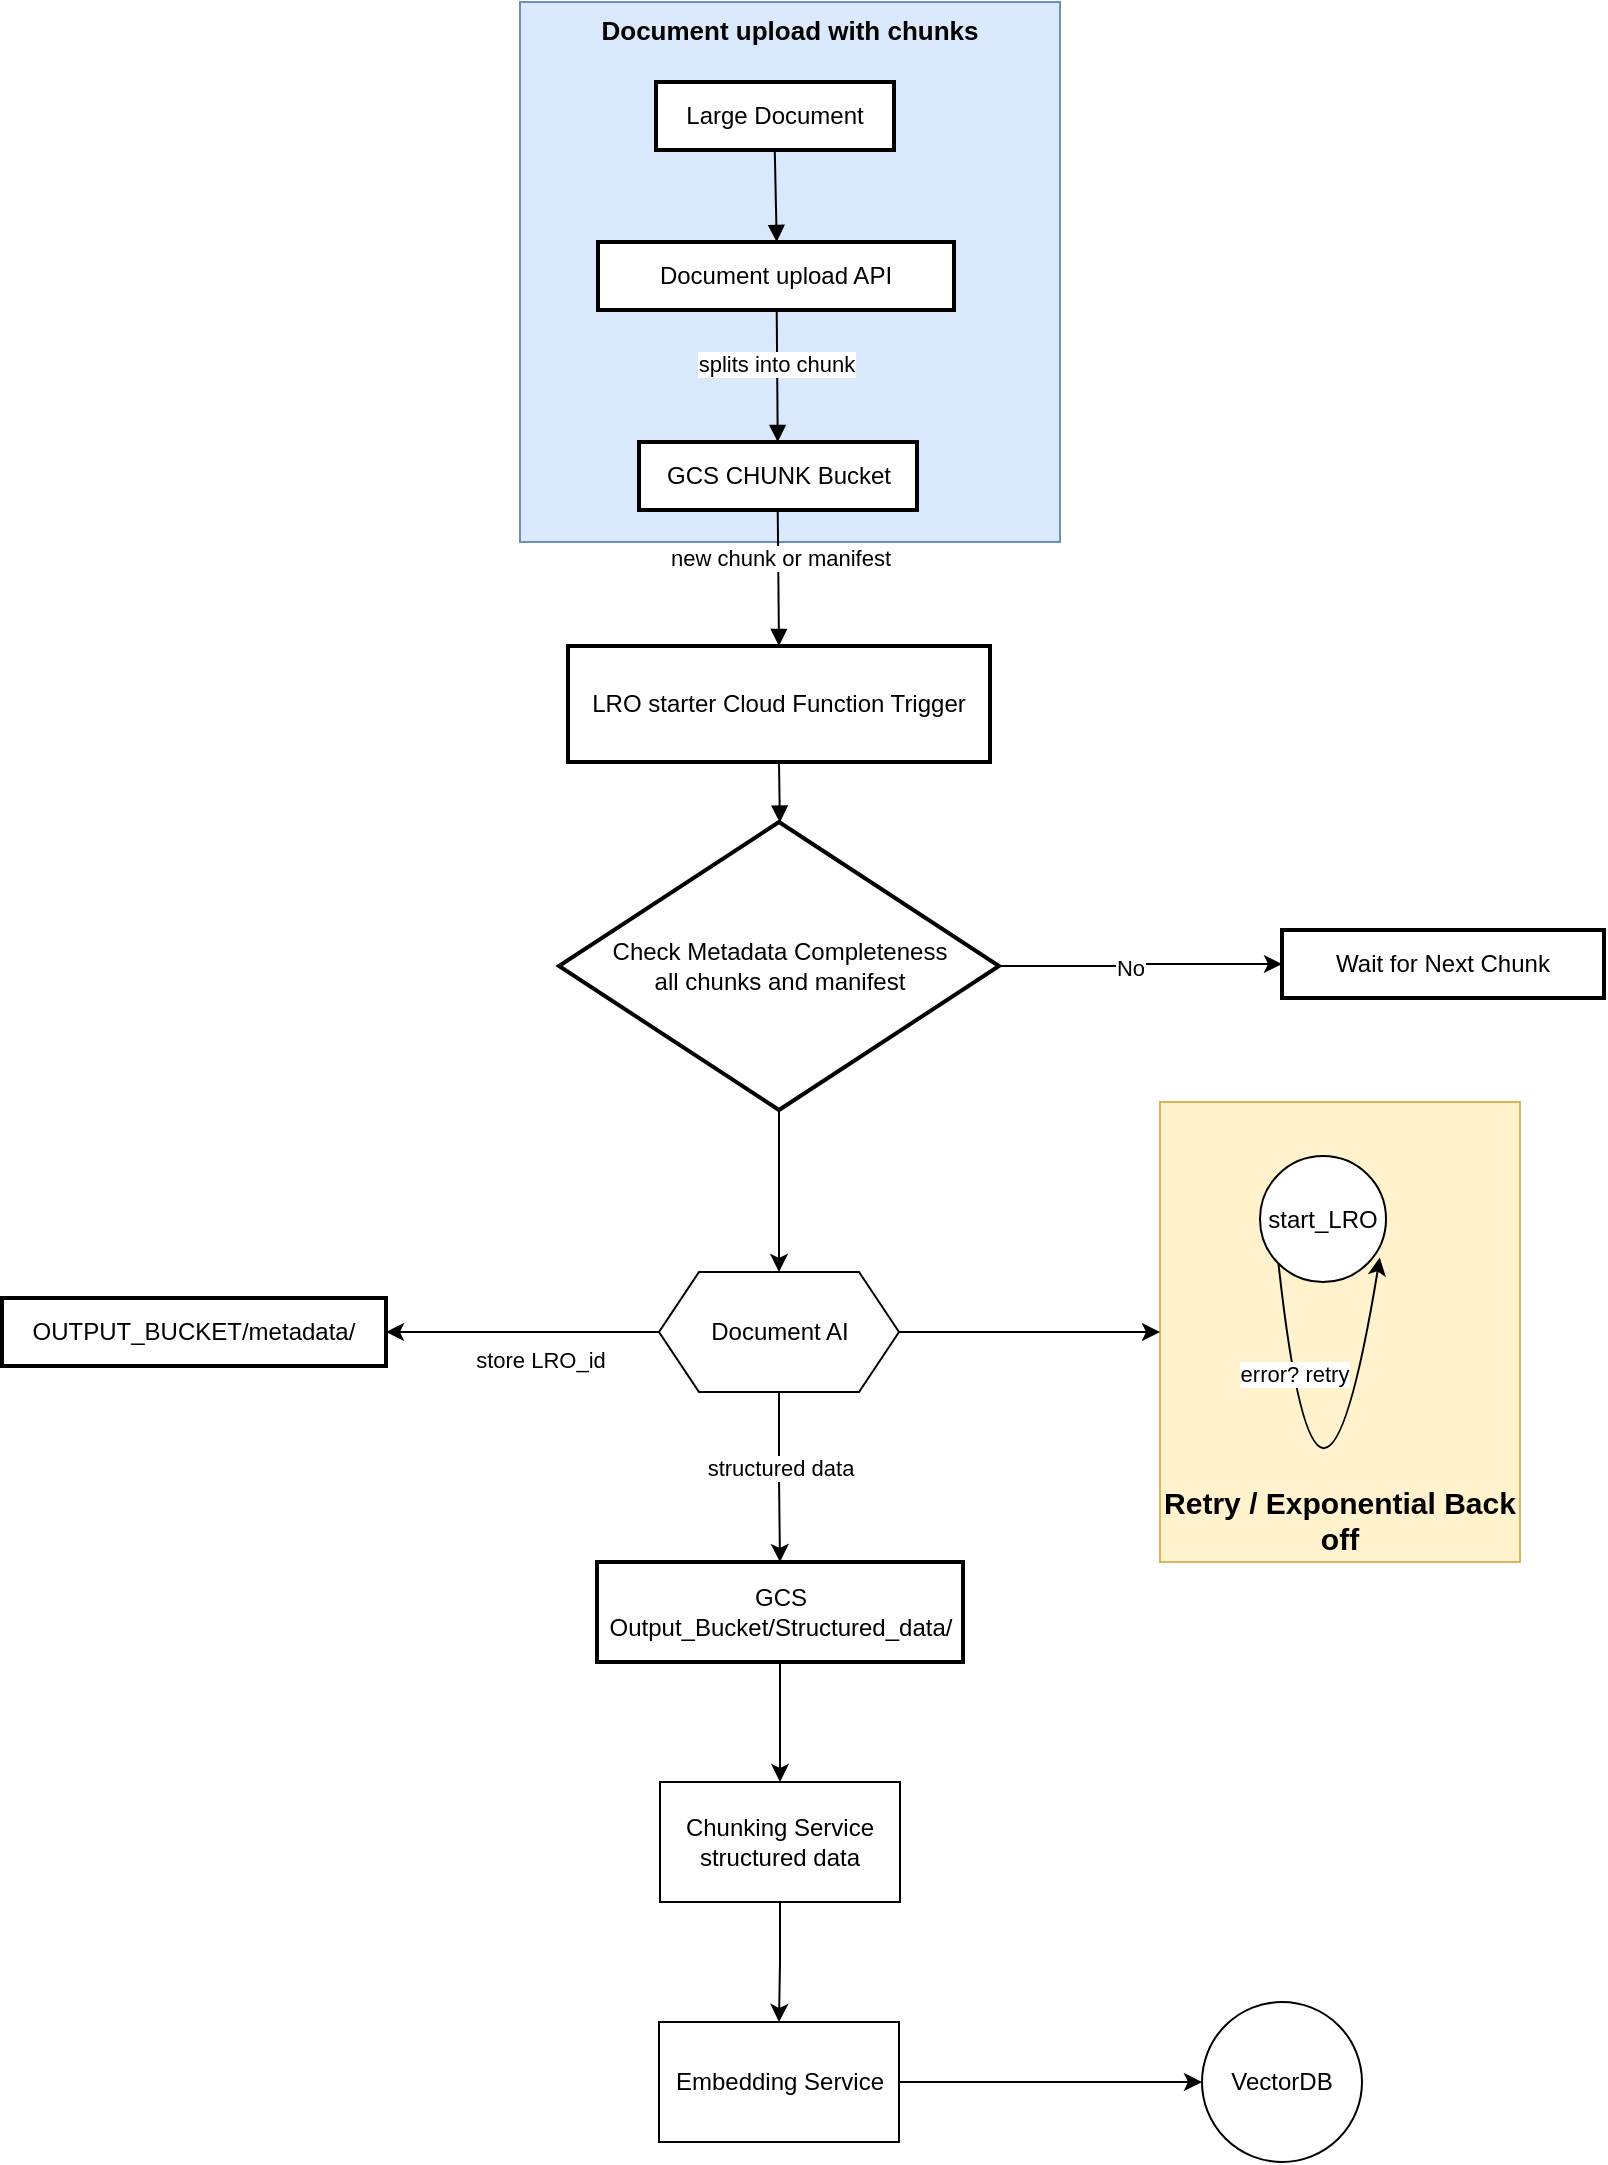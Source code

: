 <mxfile version="21.6.8" type="device">
  <diagram name="Page-1" id="K1iN2CGBCRCByr8UfI75">
    <mxGraphModel dx="1828" dy="566" grid="1" gridSize="10" guides="1" tooltips="1" connect="1" arrows="1" fold="1" page="1" pageScale="1" pageWidth="850" pageHeight="1100" math="0" shadow="0">
      <root>
        <mxCell id="0" />
        <mxCell id="1" parent="0" />
        <mxCell id="Ngen-1MSQVI-7FVYuGFS-134" value="Retry / Exponential Back off" style="rounded=0;whiteSpace=wrap;html=1;fillColor=#fff2cc;strokeColor=#d6b656;verticalAlign=bottom;fontStyle=1;fontSize=15;" vertex="1" parent="1">
          <mxGeometry x="500" y="910" width="180" height="230" as="geometry" />
        </mxCell>
        <mxCell id="Ngen-1MSQVI-7FVYuGFS-124" value="Document upload with chunks" style="rounded=0;whiteSpace=wrap;html=1;fillColor=#dae8fc;strokeColor=#6c8ebf;verticalAlign=top;fontStyle=1;fontSize=13;" vertex="1" parent="1">
          <mxGeometry x="180" y="360" width="270" height="270" as="geometry" />
        </mxCell>
        <mxCell id="Ngen-1MSQVI-7FVYuGFS-85" value="Large Document" style="whiteSpace=wrap;strokeWidth=2;" vertex="1" parent="1">
          <mxGeometry x="248" y="400" width="119" height="34" as="geometry" />
        </mxCell>
        <mxCell id="Ngen-1MSQVI-7FVYuGFS-86" value="Document upload API" style="whiteSpace=wrap;strokeWidth=2;" vertex="1" parent="1">
          <mxGeometry x="219" y="480" width="178" height="34" as="geometry" />
        </mxCell>
        <mxCell id="Ngen-1MSQVI-7FVYuGFS-87" value="GCS CHUNK Bucket" style="whiteSpace=wrap;strokeWidth=2;" vertex="1" parent="1">
          <mxGeometry x="239.5" y="580" width="139" height="34" as="geometry" />
        </mxCell>
        <mxCell id="Ngen-1MSQVI-7FVYuGFS-88" value="LRO starter Cloud Function Trigger" style="whiteSpace=wrap;strokeWidth=2;" vertex="1" parent="1">
          <mxGeometry x="204" y="682" width="211" height="58" as="geometry" />
        </mxCell>
        <mxCell id="Ngen-1MSQVI-7FVYuGFS-116" style="edgeStyle=orthogonalEdgeStyle;rounded=0;orthogonalLoop=1;jettySize=auto;html=1;entryX=0;entryY=0.5;entryDx=0;entryDy=0;" edge="1" parent="1" source="Ngen-1MSQVI-7FVYuGFS-89" target="Ngen-1MSQVI-7FVYuGFS-91">
          <mxGeometry relative="1" as="geometry" />
        </mxCell>
        <mxCell id="Ngen-1MSQVI-7FVYuGFS-117" value="No" style="edgeLabel;html=1;align=center;verticalAlign=middle;resizable=0;points=[];" vertex="1" connectable="0" parent="Ngen-1MSQVI-7FVYuGFS-116">
          <mxGeometry x="-0.084" y="-1" relative="1" as="geometry">
            <mxPoint as="offset" />
          </mxGeometry>
        </mxCell>
        <mxCell id="Ngen-1MSQVI-7FVYuGFS-128" style="edgeStyle=orthogonalEdgeStyle;rounded=0;orthogonalLoop=1;jettySize=auto;html=1;" edge="1" parent="1" source="Ngen-1MSQVI-7FVYuGFS-89" target="Ngen-1MSQVI-7FVYuGFS-125">
          <mxGeometry relative="1" as="geometry" />
        </mxCell>
        <mxCell id="Ngen-1MSQVI-7FVYuGFS-89" value="Check Metadata Completeness&#xa;all chunks and manifest" style="rhombus;strokeWidth=2;whiteSpace=wrap;" vertex="1" parent="1">
          <mxGeometry x="199.5" y="770" width="220" height="144" as="geometry" />
        </mxCell>
        <mxCell id="Ngen-1MSQVI-7FVYuGFS-91" value="Wait for Next Chunk" style="whiteSpace=wrap;strokeWidth=2;" vertex="1" parent="1">
          <mxGeometry x="561" y="824" width="161" height="34" as="geometry" />
        </mxCell>
        <mxCell id="Ngen-1MSQVI-7FVYuGFS-121" style="edgeStyle=orthogonalEdgeStyle;rounded=0;orthogonalLoop=1;jettySize=auto;html=1;exitX=0;exitY=0.5;exitDx=0;exitDy=0;" edge="1" parent="1" source="Ngen-1MSQVI-7FVYuGFS-125" target="Ngen-1MSQVI-7FVYuGFS-92">
          <mxGeometry relative="1" as="geometry">
            <mxPoint x="230" y="990" as="sourcePoint" />
          </mxGeometry>
        </mxCell>
        <mxCell id="Ngen-1MSQVI-7FVYuGFS-123" value="store LRO_id" style="edgeLabel;html=1;align=center;verticalAlign=top;resizable=0;points=[];horizontal=1;" vertex="1" connectable="0" parent="Ngen-1MSQVI-7FVYuGFS-121">
          <mxGeometry x="-0.127" y="1" relative="1" as="geometry">
            <mxPoint as="offset" />
          </mxGeometry>
        </mxCell>
        <mxCell id="Ngen-1MSQVI-7FVYuGFS-92" value="OUTPUT_BUCKET/metadata/" style="whiteSpace=wrap;strokeWidth=2;" vertex="1" parent="1">
          <mxGeometry x="-79" y="1008" width="192" height="34" as="geometry" />
        </mxCell>
        <mxCell id="Ngen-1MSQVI-7FVYuGFS-138" style="edgeStyle=orthogonalEdgeStyle;rounded=0;orthogonalLoop=1;jettySize=auto;html=1;entryX=0.5;entryY=0;entryDx=0;entryDy=0;" edge="1" parent="1" source="Ngen-1MSQVI-7FVYuGFS-97" target="Ngen-1MSQVI-7FVYuGFS-137">
          <mxGeometry relative="1" as="geometry" />
        </mxCell>
        <mxCell id="Ngen-1MSQVI-7FVYuGFS-97" value="GCS Output_Bucket/Structured_data/" style="whiteSpace=wrap;strokeWidth=2;" vertex="1" parent="1">
          <mxGeometry x="218.5" y="1140" width="183" height="50" as="geometry" />
        </mxCell>
        <mxCell id="Ngen-1MSQVI-7FVYuGFS-98" value="" style="curved=1;startArrow=none;endArrow=block;exitX=0.499;exitY=1;entryX=0.502;entryY=0;rounded=0;" edge="1" parent="1" source="Ngen-1MSQVI-7FVYuGFS-85" target="Ngen-1MSQVI-7FVYuGFS-86">
          <mxGeometry relative="1" as="geometry">
            <Array as="points" />
          </mxGeometry>
        </mxCell>
        <mxCell id="Ngen-1MSQVI-7FVYuGFS-99" value="" style="curved=1;startArrow=none;endArrow=block;exitX=0.502;exitY=1;entryX=0.499;entryY=0;rounded=0;" edge="1" parent="1" source="Ngen-1MSQVI-7FVYuGFS-86" target="Ngen-1MSQVI-7FVYuGFS-87">
          <mxGeometry relative="1" as="geometry">
            <Array as="points" />
          </mxGeometry>
        </mxCell>
        <mxCell id="Ngen-1MSQVI-7FVYuGFS-111" value="splits into chunk" style="edgeLabel;html=1;align=center;verticalAlign=middle;resizable=0;points=[];" vertex="1" connectable="0" parent="Ngen-1MSQVI-7FVYuGFS-99">
          <mxGeometry x="-0.181" y="-1" relative="1" as="geometry">
            <mxPoint as="offset" />
          </mxGeometry>
        </mxCell>
        <mxCell id="Ngen-1MSQVI-7FVYuGFS-100" value="" style="curved=1;startArrow=none;endArrow=block;exitX=0.499;exitY=1;entryX=0.5;entryY=0;rounded=0;" edge="1" parent="1" source="Ngen-1MSQVI-7FVYuGFS-87" target="Ngen-1MSQVI-7FVYuGFS-88">
          <mxGeometry relative="1" as="geometry">
            <Array as="points" />
          </mxGeometry>
        </mxCell>
        <mxCell id="Ngen-1MSQVI-7FVYuGFS-112" value="new chunk or manifest" style="edgeLabel;html=1;align=center;verticalAlign=middle;resizable=0;points=[];" vertex="1" connectable="0" parent="Ngen-1MSQVI-7FVYuGFS-100">
          <mxGeometry x="-0.291" y="1" relative="1" as="geometry">
            <mxPoint as="offset" />
          </mxGeometry>
        </mxCell>
        <mxCell id="Ngen-1MSQVI-7FVYuGFS-101" value="" style="curved=1;startArrow=none;endArrow=block;exitX=0.5;exitY=1;entryX=0.502;entryY=0;rounded=0;" edge="1" parent="1" source="Ngen-1MSQVI-7FVYuGFS-88" target="Ngen-1MSQVI-7FVYuGFS-89">
          <mxGeometry relative="1" as="geometry">
            <Array as="points" />
          </mxGeometry>
        </mxCell>
        <mxCell id="Ngen-1MSQVI-7FVYuGFS-129" style="edgeStyle=orthogonalEdgeStyle;rounded=0;orthogonalLoop=1;jettySize=auto;html=1;entryX=0.5;entryY=0;entryDx=0;entryDy=0;" edge="1" parent="1" source="Ngen-1MSQVI-7FVYuGFS-125" target="Ngen-1MSQVI-7FVYuGFS-97">
          <mxGeometry relative="1" as="geometry" />
        </mxCell>
        <mxCell id="Ngen-1MSQVI-7FVYuGFS-130" value="structured data" style="edgeLabel;html=1;align=center;verticalAlign=middle;resizable=0;points=[];" vertex="1" connectable="0" parent="Ngen-1MSQVI-7FVYuGFS-129">
          <mxGeometry x="-0.116" relative="1" as="geometry">
            <mxPoint as="offset" />
          </mxGeometry>
        </mxCell>
        <mxCell id="Ngen-1MSQVI-7FVYuGFS-135" style="edgeStyle=orthogonalEdgeStyle;rounded=0;orthogonalLoop=1;jettySize=auto;html=1;" edge="1" parent="1" source="Ngen-1MSQVI-7FVYuGFS-125" target="Ngen-1MSQVI-7FVYuGFS-134">
          <mxGeometry relative="1" as="geometry" />
        </mxCell>
        <mxCell id="Ngen-1MSQVI-7FVYuGFS-125" value="Document AI" style="shape=hexagon;perimeter=hexagonPerimeter2;whiteSpace=wrap;html=1;fixedSize=1;" vertex="1" parent="1">
          <mxGeometry x="249.5" y="995" width="120" height="60" as="geometry" />
        </mxCell>
        <mxCell id="Ngen-1MSQVI-7FVYuGFS-131" value="start_LRO" style="ellipse;whiteSpace=wrap;html=1;aspect=fixed;" vertex="1" parent="1">
          <mxGeometry x="550" y="937" width="63" height="63" as="geometry" />
        </mxCell>
        <mxCell id="Ngen-1MSQVI-7FVYuGFS-132" value="" style="endArrow=classic;html=1;exitX=0;exitY=1;exitDx=0;exitDy=0;curved=1;entryX=0.951;entryY=0.806;entryDx=0;entryDy=0;entryPerimeter=0;" edge="1" parent="1" source="Ngen-1MSQVI-7FVYuGFS-131" target="Ngen-1MSQVI-7FVYuGFS-131">
          <mxGeometry width="50" height="50" relative="1" as="geometry">
            <mxPoint x="570.0" y="1016.998" as="sourcePoint" />
            <mxPoint x="632.748" y="1018.384" as="targetPoint" />
            <Array as="points">
              <mxPoint x="579.37" y="1173.71" />
            </Array>
          </mxGeometry>
        </mxCell>
        <mxCell id="Ngen-1MSQVI-7FVYuGFS-133" value="error? retry" style="edgeLabel;html=1;align=center;verticalAlign=middle;resizable=0;points=[];" vertex="1" connectable="0" parent="Ngen-1MSQVI-7FVYuGFS-132">
          <mxGeometry x="-0.703" y="1" relative="1" as="geometry">
            <mxPoint as="offset" />
          </mxGeometry>
        </mxCell>
        <mxCell id="Ngen-1MSQVI-7FVYuGFS-140" style="edgeStyle=orthogonalEdgeStyle;rounded=0;orthogonalLoop=1;jettySize=auto;html=1;entryX=0.5;entryY=0;entryDx=0;entryDy=0;" edge="1" parent="1" source="Ngen-1MSQVI-7FVYuGFS-137" target="Ngen-1MSQVI-7FVYuGFS-139">
          <mxGeometry relative="1" as="geometry" />
        </mxCell>
        <mxCell id="Ngen-1MSQVI-7FVYuGFS-137" value="Chunking Service&lt;br&gt;structured data" style="rounded=0;whiteSpace=wrap;html=1;" vertex="1" parent="1">
          <mxGeometry x="250" y="1250" width="120" height="60" as="geometry" />
        </mxCell>
        <mxCell id="Ngen-1MSQVI-7FVYuGFS-142" style="edgeStyle=orthogonalEdgeStyle;rounded=0;orthogonalLoop=1;jettySize=auto;html=1;" edge="1" parent="1" source="Ngen-1MSQVI-7FVYuGFS-139" target="Ngen-1MSQVI-7FVYuGFS-141">
          <mxGeometry relative="1" as="geometry" />
        </mxCell>
        <mxCell id="Ngen-1MSQVI-7FVYuGFS-139" value="Embedding Service" style="rounded=0;whiteSpace=wrap;html=1;" vertex="1" parent="1">
          <mxGeometry x="249.5" y="1370" width="120" height="60" as="geometry" />
        </mxCell>
        <mxCell id="Ngen-1MSQVI-7FVYuGFS-141" value="VectorDB" style="ellipse;whiteSpace=wrap;html=1;aspect=fixed;" vertex="1" parent="1">
          <mxGeometry x="521" y="1360" width="80" height="80" as="geometry" />
        </mxCell>
      </root>
    </mxGraphModel>
  </diagram>
</mxfile>
